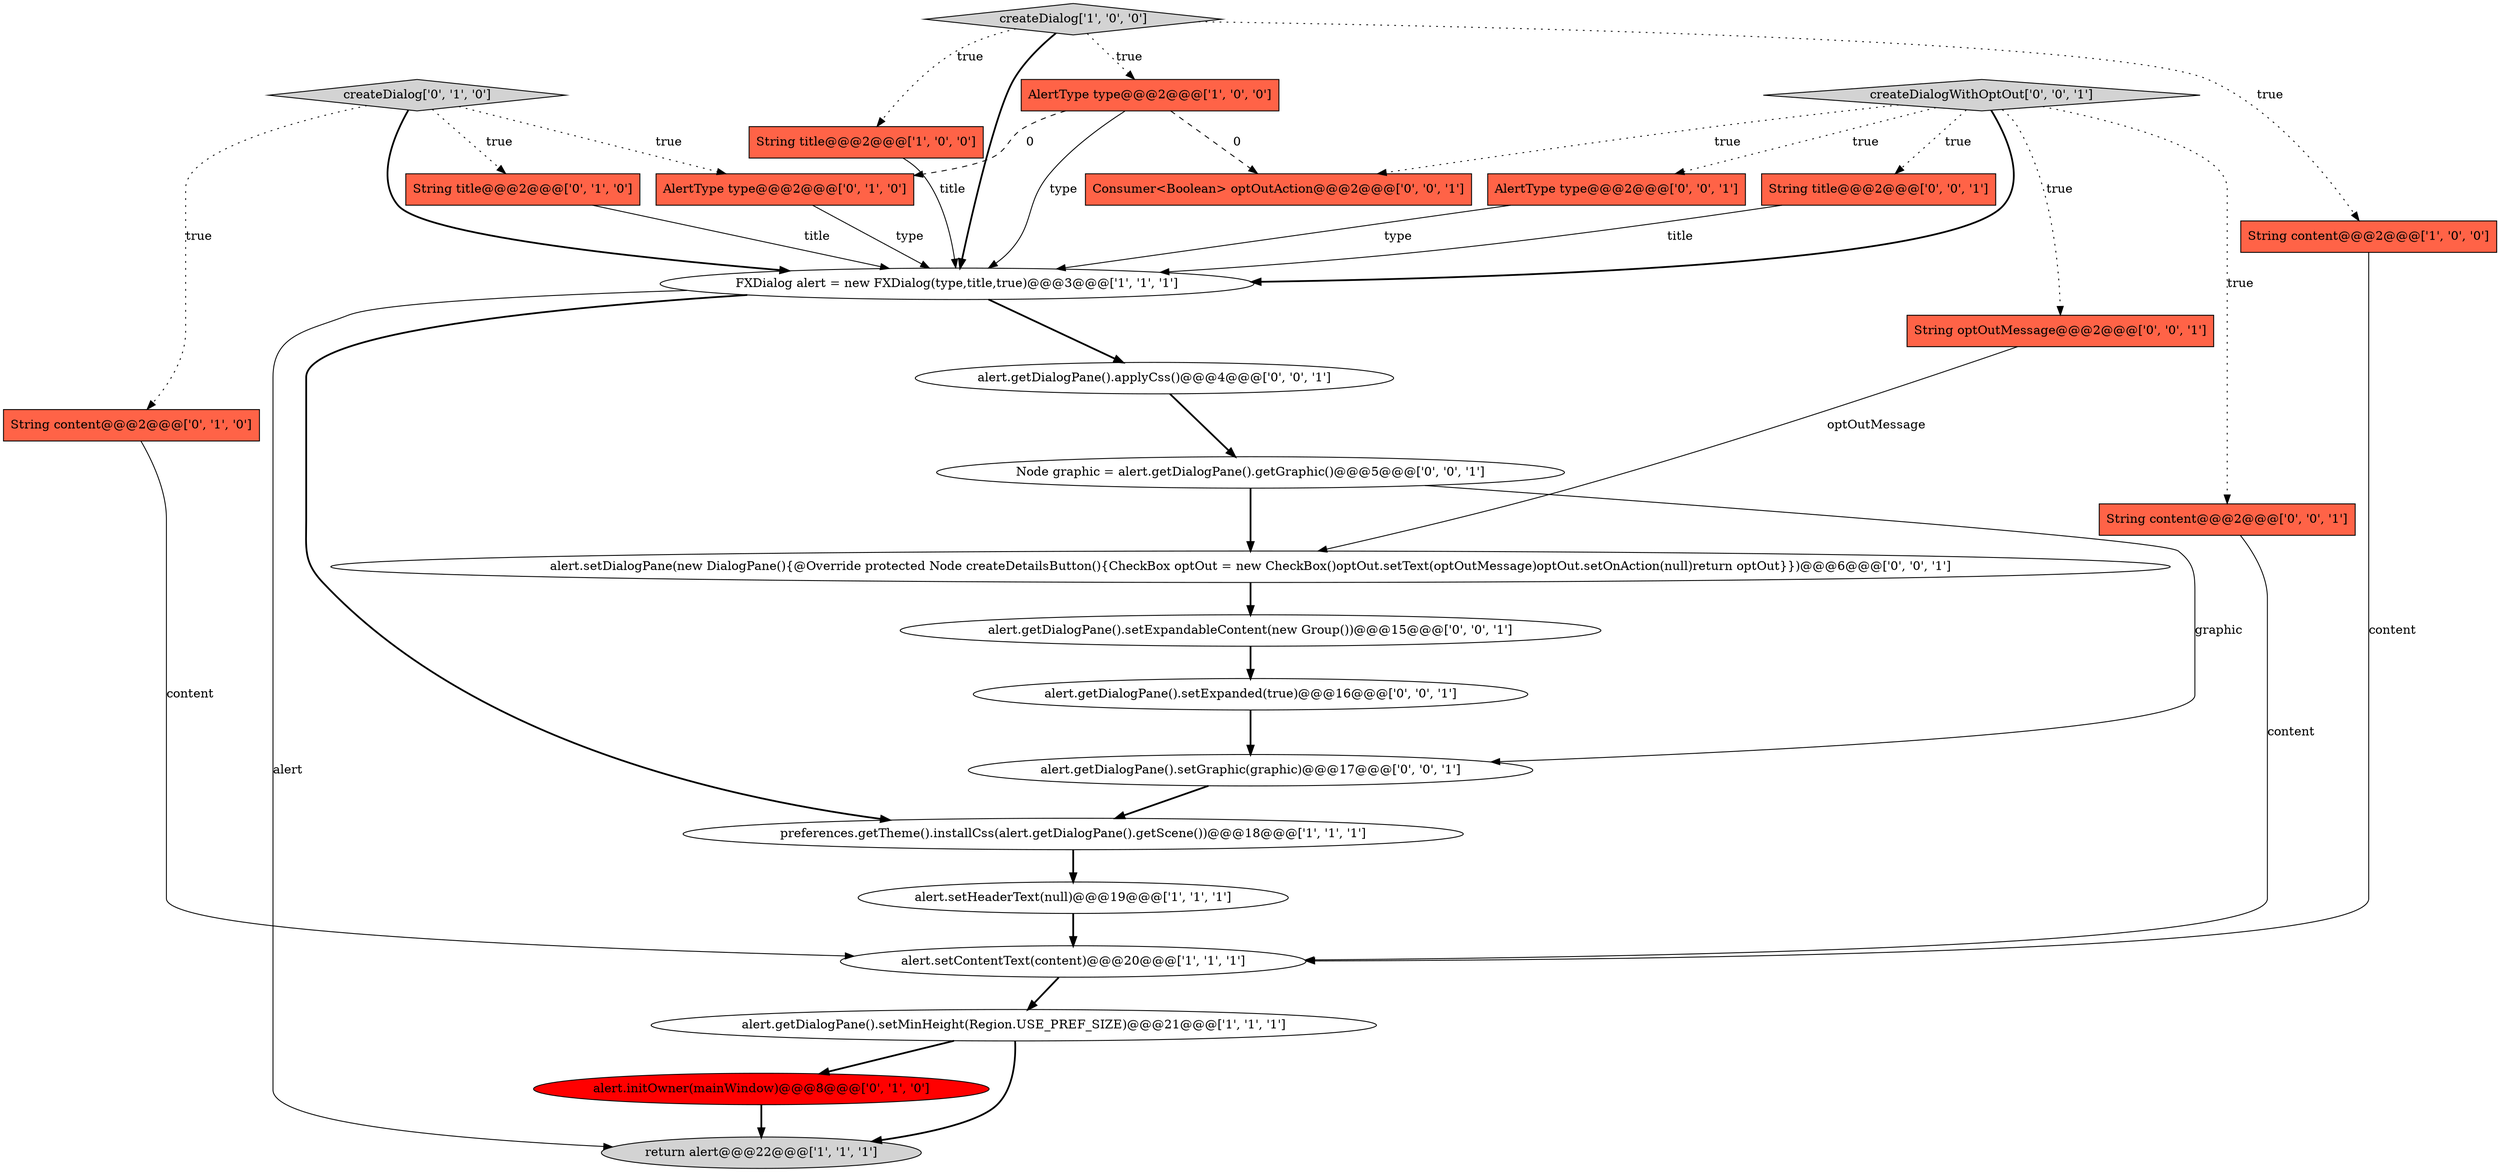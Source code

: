 digraph {
4 [style = filled, label = "alert.setHeaderText(null)@@@19@@@['1', '1', '1']", fillcolor = white, shape = ellipse image = "AAA0AAABBB1BBB"];
8 [style = filled, label = "alert.setContentText(content)@@@20@@@['1', '1', '1']", fillcolor = white, shape = ellipse image = "AAA0AAABBB1BBB"];
1 [style = filled, label = "preferences.getTheme().installCss(alert.getDialogPane().getScene())@@@18@@@['1', '1', '1']", fillcolor = white, shape = ellipse image = "AAA0AAABBB1BBB"];
5 [style = filled, label = "alert.getDialogPane().setMinHeight(Region.USE_PREF_SIZE)@@@21@@@['1', '1', '1']", fillcolor = white, shape = ellipse image = "AAA0AAABBB1BBB"];
15 [style = filled, label = "alert.getDialogPane().setGraphic(graphic)@@@17@@@['0', '0', '1']", fillcolor = white, shape = ellipse image = "AAA0AAABBB3BBB"];
21 [style = filled, label = "String title@@@2@@@['0', '0', '1']", fillcolor = tomato, shape = box image = "AAA0AAABBB3BBB"];
3 [style = filled, label = "String title@@@2@@@['1', '0', '0']", fillcolor = tomato, shape = box image = "AAA0AAABBB1BBB"];
24 [style = filled, label = "Consumer<Boolean> optOutAction@@@2@@@['0', '0', '1']", fillcolor = tomato, shape = box image = "AAA0AAABBB3BBB"];
14 [style = filled, label = "AlertType type@@@2@@@['0', '1', '0']", fillcolor = tomato, shape = box image = "AAA1AAABBB2BBB"];
2 [style = filled, label = "FXDialog alert = new FXDialog(type,title,true)@@@3@@@['1', '1', '1']", fillcolor = white, shape = ellipse image = "AAA0AAABBB1BBB"];
18 [style = filled, label = "AlertType type@@@2@@@['0', '0', '1']", fillcolor = tomato, shape = box image = "AAA0AAABBB3BBB"];
7 [style = filled, label = "AlertType type@@@2@@@['1', '0', '0']", fillcolor = tomato, shape = box image = "AAA1AAABBB1BBB"];
11 [style = filled, label = "createDialog['0', '1', '0']", fillcolor = lightgray, shape = diamond image = "AAA0AAABBB2BBB"];
17 [style = filled, label = "Node graphic = alert.getDialogPane().getGraphic()@@@5@@@['0', '0', '1']", fillcolor = white, shape = ellipse image = "AAA0AAABBB3BBB"];
22 [style = filled, label = "String optOutMessage@@@2@@@['0', '0', '1']", fillcolor = tomato, shape = box image = "AAA0AAABBB3BBB"];
23 [style = filled, label = "String content@@@2@@@['0', '0', '1']", fillcolor = tomato, shape = box image = "AAA0AAABBB3BBB"];
25 [style = filled, label = "alert.getDialogPane().setExpandableContent(new Group())@@@15@@@['0', '0', '1']", fillcolor = white, shape = ellipse image = "AAA0AAABBB3BBB"];
20 [style = filled, label = "createDialogWithOptOut['0', '0', '1']", fillcolor = lightgray, shape = diamond image = "AAA0AAABBB3BBB"];
9 [style = filled, label = "createDialog['1', '0', '0']", fillcolor = lightgray, shape = diamond image = "AAA0AAABBB1BBB"];
0 [style = filled, label = "return alert@@@22@@@['1', '1', '1']", fillcolor = lightgray, shape = ellipse image = "AAA0AAABBB1BBB"];
12 [style = filled, label = "String content@@@2@@@['0', '1', '0']", fillcolor = tomato, shape = box image = "AAA0AAABBB2BBB"];
6 [style = filled, label = "String content@@@2@@@['1', '0', '0']", fillcolor = tomato, shape = box image = "AAA0AAABBB1BBB"];
19 [style = filled, label = "alert.setDialogPane(new DialogPane(){@Override protected Node createDetailsButton(){CheckBox optOut = new CheckBox()optOut.setText(optOutMessage)optOut.setOnAction(null)return optOut}})@@@6@@@['0', '0', '1']", fillcolor = white, shape = ellipse image = "AAA0AAABBB3BBB"];
13 [style = filled, label = "alert.initOwner(mainWindow)@@@8@@@['0', '1', '0']", fillcolor = red, shape = ellipse image = "AAA1AAABBB2BBB"];
16 [style = filled, label = "alert.getDialogPane().applyCss()@@@4@@@['0', '0', '1']", fillcolor = white, shape = ellipse image = "AAA0AAABBB3BBB"];
10 [style = filled, label = "String title@@@2@@@['0', '1', '0']", fillcolor = tomato, shape = box image = "AAA0AAABBB2BBB"];
26 [style = filled, label = "alert.getDialogPane().setExpanded(true)@@@16@@@['0', '0', '1']", fillcolor = white, shape = ellipse image = "AAA0AAABBB3BBB"];
1->4 [style = bold, label=""];
3->2 [style = solid, label="title"];
14->2 [style = solid, label="type"];
10->2 [style = solid, label="title"];
20->24 [style = dotted, label="true"];
9->2 [style = bold, label=""];
2->1 [style = bold, label=""];
11->10 [style = dotted, label="true"];
7->14 [style = dashed, label="0"];
11->12 [style = dotted, label="true"];
11->14 [style = dotted, label="true"];
21->2 [style = solid, label="title"];
17->15 [style = solid, label="graphic"];
20->21 [style = dotted, label="true"];
16->17 [style = bold, label=""];
9->6 [style = dotted, label="true"];
17->19 [style = bold, label=""];
11->2 [style = bold, label=""];
19->25 [style = bold, label=""];
23->8 [style = solid, label="content"];
20->2 [style = bold, label=""];
2->0 [style = solid, label="alert"];
12->8 [style = solid, label="content"];
22->19 [style = solid, label="optOutMessage"];
8->5 [style = bold, label=""];
5->0 [style = bold, label=""];
7->24 [style = dashed, label="0"];
5->13 [style = bold, label=""];
25->26 [style = bold, label=""];
26->15 [style = bold, label=""];
20->23 [style = dotted, label="true"];
7->2 [style = solid, label="type"];
20->18 [style = dotted, label="true"];
6->8 [style = solid, label="content"];
4->8 [style = bold, label=""];
20->22 [style = dotted, label="true"];
9->7 [style = dotted, label="true"];
18->2 [style = solid, label="type"];
9->3 [style = dotted, label="true"];
13->0 [style = bold, label=""];
15->1 [style = bold, label=""];
2->16 [style = bold, label=""];
}

